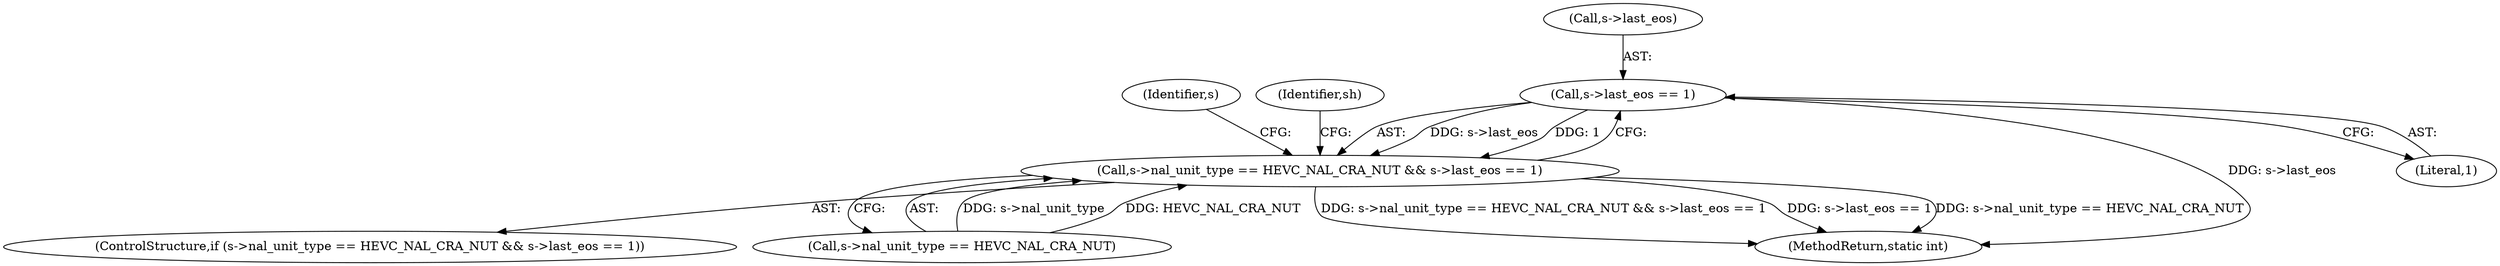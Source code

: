 digraph "0_FFmpeg_54655623a82632e7624714d7b2a3e039dc5faa7e_0@pointer" {
"1000292" [label="(Call,s->last_eos == 1)"];
"1000286" [label="(Call,s->nal_unit_type == HEVC_NAL_CRA_NUT && s->last_eos == 1)"];
"1000306" [label="(Identifier,s)"];
"1000292" [label="(Call,s->last_eos == 1)"];
"1000285" [label="(ControlStructure,if (s->nal_unit_type == HEVC_NAL_CRA_NUT && s->last_eos == 1))"];
"1000287" [label="(Call,s->nal_unit_type == HEVC_NAL_CRA_NUT)"];
"1002212" [label="(MethodReturn,static int)"];
"1000299" [label="(Identifier,sh)"];
"1000293" [label="(Call,s->last_eos)"];
"1000286" [label="(Call,s->nal_unit_type == HEVC_NAL_CRA_NUT && s->last_eos == 1)"];
"1000296" [label="(Literal,1)"];
"1000292" -> "1000286"  [label="AST: "];
"1000292" -> "1000296"  [label="CFG: "];
"1000293" -> "1000292"  [label="AST: "];
"1000296" -> "1000292"  [label="AST: "];
"1000286" -> "1000292"  [label="CFG: "];
"1000292" -> "1002212"  [label="DDG: s->last_eos"];
"1000292" -> "1000286"  [label="DDG: s->last_eos"];
"1000292" -> "1000286"  [label="DDG: 1"];
"1000286" -> "1000285"  [label="AST: "];
"1000286" -> "1000287"  [label="CFG: "];
"1000287" -> "1000286"  [label="AST: "];
"1000299" -> "1000286"  [label="CFG: "];
"1000306" -> "1000286"  [label="CFG: "];
"1000286" -> "1002212"  [label="DDG: s->nal_unit_type == HEVC_NAL_CRA_NUT && s->last_eos == 1"];
"1000286" -> "1002212"  [label="DDG: s->last_eos == 1"];
"1000286" -> "1002212"  [label="DDG: s->nal_unit_type == HEVC_NAL_CRA_NUT"];
"1000287" -> "1000286"  [label="DDG: s->nal_unit_type"];
"1000287" -> "1000286"  [label="DDG: HEVC_NAL_CRA_NUT"];
}
